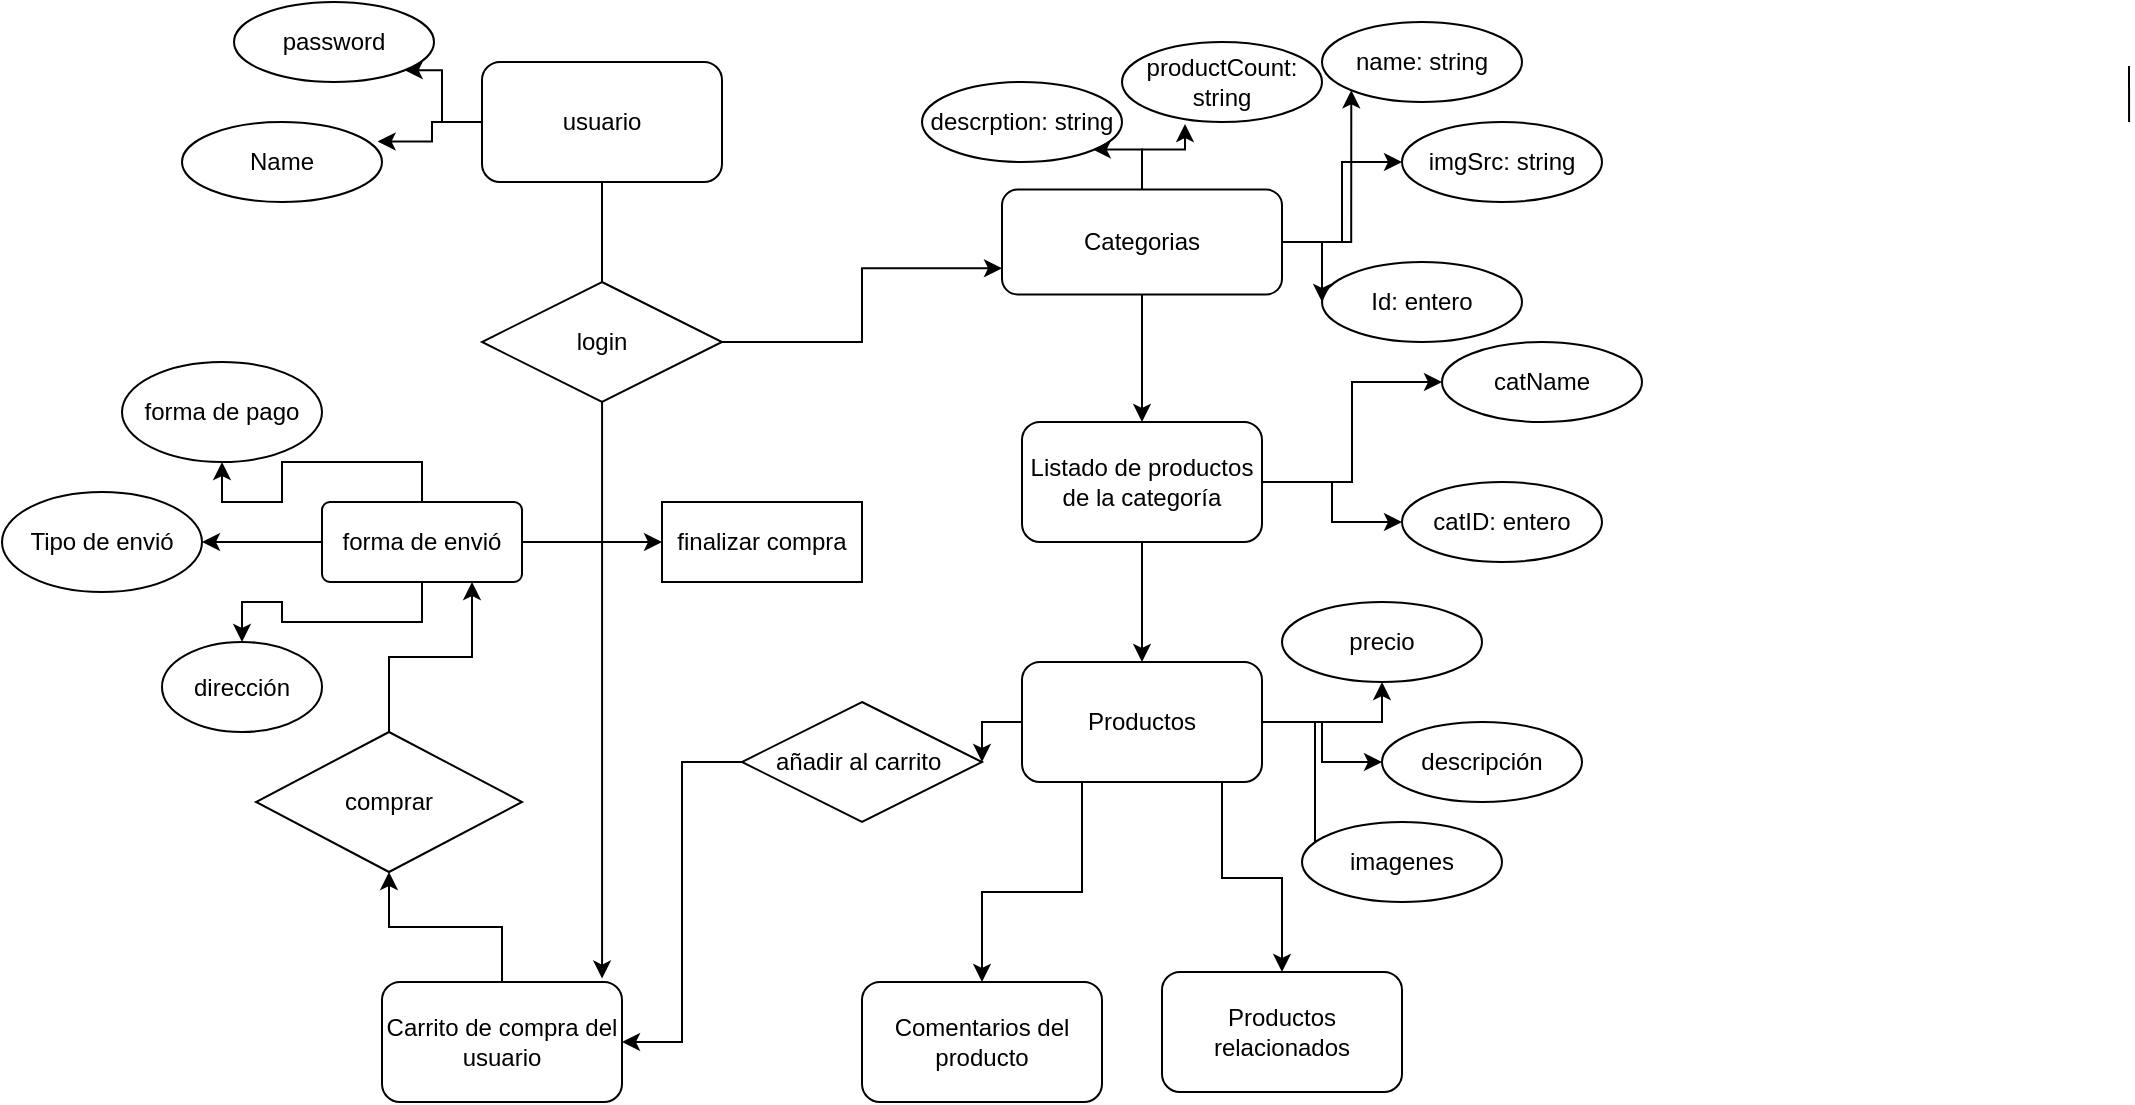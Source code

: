 <mxfile version="20.2.4" type="github">
  <diagram id="UOKE7kFAYAQwSe17MQpH" name="Página-1">
    <mxGraphModel dx="2376" dy="575" grid="1" gridSize="10" guides="1" tooltips="1" connect="1" arrows="1" fold="1" page="1" pageScale="1" pageWidth="1169" pageHeight="1654" math="0" shadow="0">
      <root>
        <mxCell id="0" />
        <mxCell id="1" parent="0" />
        <mxCell id="Vtf5XBeM0CI9h4jYCUQP-2" value="name: string" style="ellipse;whiteSpace=wrap;html=1;align=center;" parent="1" vertex="1">
          <mxGeometry x="-40" y="50" width="100" height="40" as="geometry" />
        </mxCell>
        <mxCell id="Vtf5XBeM0CI9h4jYCUQP-77" value="" style="endArrow=none;html=1;rounded=0;entryX=0.408;entryY=1.033;entryDx=0;entryDy=0;entryPerimeter=0;" parent="1" edge="1">
          <mxGeometry width="50" height="50" relative="1" as="geometry">
            <mxPoint x="363.54" y="100" as="sourcePoint" />
            <mxPoint x="363.5" y="71.98" as="targetPoint" />
          </mxGeometry>
        </mxCell>
        <mxCell id="Vtf5XBeM0CI9h4jYCUQP-3" value="descrption: string" style="ellipse;whiteSpace=wrap;html=1;align=center;" parent="1" vertex="1">
          <mxGeometry x="-240" y="80" width="100" height="40" as="geometry" />
        </mxCell>
        <mxCell id="Vtf5XBeM0CI9h4jYCUQP-4" value="Id: entero" style="ellipse;whiteSpace=wrap;html=1;align=center;" parent="1" vertex="1">
          <mxGeometry x="-40" y="170" width="100" height="40" as="geometry" />
        </mxCell>
        <mxCell id="Vtf5XBeM0CI9h4jYCUQP-5" value="productCount: string" style="ellipse;whiteSpace=wrap;html=1;align=center;" parent="1" vertex="1">
          <mxGeometry x="-140" y="60" width="100" height="40" as="geometry" />
        </mxCell>
        <mxCell id="pHeeVx_LeZRrPT3VCPxw-49" value="" style="edgeStyle=orthogonalEdgeStyle;rounded=0;orthogonalLoop=1;jettySize=auto;html=1;" parent="1" source="Vtf5XBeM0CI9h4jYCUQP-26" target="Vtf5XBeM0CI9h4jYCUQP-34" edge="1">
          <mxGeometry relative="1" as="geometry" />
        </mxCell>
        <mxCell id="pHeeVx_LeZRrPT3VCPxw-51" style="edgeStyle=orthogonalEdgeStyle;rounded=0;orthogonalLoop=1;jettySize=auto;html=1;" parent="1" source="Vtf5XBeM0CI9h4jYCUQP-26" target="Vtf5XBeM0CI9h4jYCUQP-33" edge="1">
          <mxGeometry relative="1" as="geometry" />
        </mxCell>
        <mxCell id="pHeeVx_LeZRrPT3VCPxw-68" value="" style="edgeStyle=orthogonalEdgeStyle;rounded=0;orthogonalLoop=1;jettySize=auto;html=1;" parent="1" source="Vtf5XBeM0CI9h4jYCUQP-26" target="Vtf5XBeM0CI9h4jYCUQP-28" edge="1">
          <mxGeometry relative="1" as="geometry" />
        </mxCell>
        <mxCell id="Vtf5XBeM0CI9h4jYCUQP-26" value="Listado de productos de la categoría" style="rounded=1;whiteSpace=wrap;html=1;" parent="1" vertex="1">
          <mxGeometry x="-190" y="250" width="120" height="60" as="geometry" />
        </mxCell>
        <mxCell id="pHeeVx_LeZRrPT3VCPxw-29" value="" style="edgeStyle=orthogonalEdgeStyle;rounded=0;orthogonalLoop=1;jettySize=auto;html=1;" parent="1" source="Vtf5XBeM0CI9h4jYCUQP-28" target="Vtf5XBeM0CI9h4jYCUQP-71" edge="1">
          <mxGeometry relative="1" as="geometry" />
        </mxCell>
        <mxCell id="pHeeVx_LeZRrPT3VCPxw-39" value="" style="edgeStyle=orthogonalEdgeStyle;rounded=0;orthogonalLoop=1;jettySize=auto;html=1;" parent="1" source="Vtf5XBeM0CI9h4jYCUQP-28" target="Vtf5XBeM0CI9h4jYCUQP-30" edge="1">
          <mxGeometry relative="1" as="geometry">
            <Array as="points">
              <mxPoint x="-160" y="485" />
              <mxPoint x="-210" y="485" />
            </Array>
          </mxGeometry>
        </mxCell>
        <mxCell id="pHeeVx_LeZRrPT3VCPxw-52" value="" style="edgeStyle=orthogonalEdgeStyle;rounded=0;orthogonalLoop=1;jettySize=auto;html=1;" parent="1" source="Vtf5XBeM0CI9h4jYCUQP-28" target="pHeeVx_LeZRrPT3VCPxw-48" edge="1">
          <mxGeometry relative="1" as="geometry" />
        </mxCell>
        <mxCell id="pHeeVx_LeZRrPT3VCPxw-53" style="edgeStyle=orthogonalEdgeStyle;rounded=0;orthogonalLoop=1;jettySize=auto;html=1;entryX=0.5;entryY=1;entryDx=0;entryDy=0;" parent="1" source="Vtf5XBeM0CI9h4jYCUQP-28" target="pHeeVx_LeZRrPT3VCPxw-47" edge="1">
          <mxGeometry relative="1" as="geometry" />
        </mxCell>
        <mxCell id="pHeeVx_LeZRrPT3VCPxw-55" style="edgeStyle=orthogonalEdgeStyle;rounded=0;orthogonalLoop=1;jettySize=auto;html=1;entryX=0.065;entryY=0.713;entryDx=0;entryDy=0;entryPerimeter=0;" parent="1" source="Vtf5XBeM0CI9h4jYCUQP-28" target="pHeeVx_LeZRrPT3VCPxw-54" edge="1">
          <mxGeometry relative="1" as="geometry" />
        </mxCell>
        <mxCell id="pHeeVx_LeZRrPT3VCPxw-57" style="edgeStyle=orthogonalEdgeStyle;rounded=0;orthogonalLoop=1;jettySize=auto;html=1;" parent="1" source="Vtf5XBeM0CI9h4jYCUQP-28" target="Vtf5XBeM0CI9h4jYCUQP-72" edge="1">
          <mxGeometry relative="1" as="geometry">
            <mxPoint x="-180" y="550" as="targetPoint" />
            <Array as="points">
              <mxPoint x="-90" y="478" />
              <mxPoint x="-60" y="478" />
            </Array>
          </mxGeometry>
        </mxCell>
        <mxCell id="Vtf5XBeM0CI9h4jYCUQP-28" value="Productos" style="rounded=1;whiteSpace=wrap;html=1;" parent="1" vertex="1">
          <mxGeometry x="-190" y="370" width="120" height="60" as="geometry" />
        </mxCell>
        <mxCell id="Vtf5XBeM0CI9h4jYCUQP-30" value="Comentarios del producto" style="rounded=1;whiteSpace=wrap;html=1;" parent="1" vertex="1">
          <mxGeometry x="-270" y="530" width="120" height="60" as="geometry" />
        </mxCell>
        <mxCell id="pHeeVx_LeZRrPT3VCPxw-30" value="" style="edgeStyle=orthogonalEdgeStyle;rounded=0;orthogonalLoop=1;jettySize=auto;html=1;" parent="1" source="Vtf5XBeM0CI9h4jYCUQP-31" target="pHeeVx_LeZRrPT3VCPxw-19" edge="1">
          <mxGeometry relative="1" as="geometry" />
        </mxCell>
        <mxCell id="Vtf5XBeM0CI9h4jYCUQP-31" value="Carrito de compra del usuario" style="rounded=1;whiteSpace=wrap;html=1;" parent="1" vertex="1">
          <mxGeometry x="-510" y="530" width="120" height="60" as="geometry" />
        </mxCell>
        <mxCell id="Vtf5XBeM0CI9h4jYCUQP-33" value="catID: entero" style="ellipse;whiteSpace=wrap;html=1;align=center;" parent="1" vertex="1">
          <mxGeometry y="280" width="100" height="40" as="geometry" />
        </mxCell>
        <mxCell id="Vtf5XBeM0CI9h4jYCUQP-34" value="catName" style="ellipse;whiteSpace=wrap;html=1;align=center;" parent="1" vertex="1">
          <mxGeometry x="20" y="210" width="100" height="40" as="geometry" />
        </mxCell>
        <mxCell id="pHeeVx_LeZRrPT3VCPxw-44" value="" style="edgeStyle=orthogonalEdgeStyle;rounded=0;orthogonalLoop=1;jettySize=auto;html=1;" parent="1" source="Vtf5XBeM0CI9h4jYCUQP-71" target="Vtf5XBeM0CI9h4jYCUQP-31" edge="1">
          <mxGeometry relative="1" as="geometry">
            <Array as="points">
              <mxPoint x="-360" y="420" />
              <mxPoint x="-360" y="560" />
            </Array>
          </mxGeometry>
        </mxCell>
        <mxCell id="Vtf5XBeM0CI9h4jYCUQP-71" value="añadir al carrito&amp;nbsp;" style="shape=rhombus;perimeter=rhombusPerimeter;whiteSpace=wrap;html=1;align=center;" parent="1" vertex="1">
          <mxGeometry x="-330" y="390" width="120" height="60" as="geometry" />
        </mxCell>
        <mxCell id="pHeeVx_LeZRrPT3VCPxw-42" value="" style="edgeStyle=orthogonalEdgeStyle;rounded=0;orthogonalLoop=1;jettySize=auto;html=1;" parent="1" source="pHeeVx_LeZRrPT3VCPxw-1" target="Vtf5XBeM0CI9h4jYCUQP-26" edge="1">
          <mxGeometry relative="1" as="geometry" />
        </mxCell>
        <mxCell id="pHeeVx_LeZRrPT3VCPxw-58" value="" style="edgeStyle=orthogonalEdgeStyle;rounded=0;orthogonalLoop=1;jettySize=auto;html=1;" parent="1" source="pHeeVx_LeZRrPT3VCPxw-1" target="Vtf5XBeM0CI9h4jYCUQP-6" edge="1">
          <mxGeometry relative="1" as="geometry" />
        </mxCell>
        <mxCell id="pHeeVx_LeZRrPT3VCPxw-59" style="edgeStyle=orthogonalEdgeStyle;rounded=0;orthogonalLoop=1;jettySize=auto;html=1;entryX=0;entryY=0.5;entryDx=0;entryDy=0;" parent="1" source="pHeeVx_LeZRrPT3VCPxw-1" target="Vtf5XBeM0CI9h4jYCUQP-4" edge="1">
          <mxGeometry relative="1" as="geometry" />
        </mxCell>
        <mxCell id="pHeeVx_LeZRrPT3VCPxw-60" style="edgeStyle=orthogonalEdgeStyle;rounded=0;orthogonalLoop=1;jettySize=auto;html=1;entryX=0;entryY=1;entryDx=0;entryDy=0;" parent="1" source="pHeeVx_LeZRrPT3VCPxw-1" target="Vtf5XBeM0CI9h4jYCUQP-2" edge="1">
          <mxGeometry relative="1" as="geometry" />
        </mxCell>
        <mxCell id="pHeeVx_LeZRrPT3VCPxw-61" style="edgeStyle=orthogonalEdgeStyle;rounded=0;orthogonalLoop=1;jettySize=auto;html=1;entryX=0.315;entryY=1.025;entryDx=0;entryDy=0;entryPerimeter=0;" parent="1" source="pHeeVx_LeZRrPT3VCPxw-1" target="Vtf5XBeM0CI9h4jYCUQP-5" edge="1">
          <mxGeometry relative="1" as="geometry" />
        </mxCell>
        <mxCell id="pHeeVx_LeZRrPT3VCPxw-62" style="edgeStyle=orthogonalEdgeStyle;rounded=0;orthogonalLoop=1;jettySize=auto;html=1;entryX=1;entryY=1;entryDx=0;entryDy=0;" parent="1" source="pHeeVx_LeZRrPT3VCPxw-1" target="Vtf5XBeM0CI9h4jYCUQP-3" edge="1">
          <mxGeometry relative="1" as="geometry" />
        </mxCell>
        <mxCell id="pHeeVx_LeZRrPT3VCPxw-1" value="Categorias" style="rounded=1;whiteSpace=wrap;html=1;" parent="1" vertex="1">
          <mxGeometry x="-200" y="133.75" width="140" height="52.5" as="geometry" />
        </mxCell>
        <mxCell id="pHeeVx_LeZRrPT3VCPxw-64" value="" style="edgeStyle=orthogonalEdgeStyle;rounded=0;orthogonalLoop=1;jettySize=auto;html=1;entryX=1;entryY=1;entryDx=0;entryDy=0;" parent="1" source="pHeeVx_LeZRrPT3VCPxw-6" target="pHeeVx_LeZRrPT3VCPxw-9" edge="1">
          <mxGeometry relative="1" as="geometry" />
        </mxCell>
        <mxCell id="pHeeVx_LeZRrPT3VCPxw-65" style="edgeStyle=orthogonalEdgeStyle;rounded=0;orthogonalLoop=1;jettySize=auto;html=1;entryX=0.978;entryY=0.244;entryDx=0;entryDy=0;entryPerimeter=0;" parent="1" source="pHeeVx_LeZRrPT3VCPxw-6" target="pHeeVx_LeZRrPT3VCPxw-10" edge="1">
          <mxGeometry relative="1" as="geometry" />
        </mxCell>
        <mxCell id="pHeeVx_LeZRrPT3VCPxw-6" value="usuario" style="rounded=1;whiteSpace=wrap;html=1;" parent="1" vertex="1">
          <mxGeometry x="-460" y="70" width="120" height="60" as="geometry" />
        </mxCell>
        <mxCell id="pHeeVx_LeZRrPT3VCPxw-9" value="password" style="ellipse;whiteSpace=wrap;html=1;align=center;" parent="1" vertex="1">
          <mxGeometry x="-584" y="40" width="100" height="40" as="geometry" />
        </mxCell>
        <mxCell id="pHeeVx_LeZRrPT3VCPxw-10" value="Name" style="ellipse;whiteSpace=wrap;html=1;align=center;" parent="1" vertex="1">
          <mxGeometry x="-610" y="100" width="100" height="40" as="geometry" />
        </mxCell>
        <mxCell id="pHeeVx_LeZRrPT3VCPxw-21" value="" style="edgeStyle=orthogonalEdgeStyle;rounded=0;orthogonalLoop=1;jettySize=auto;html=1;entryX=0.75;entryY=1;entryDx=0;entryDy=0;" parent="1" source="pHeeVx_LeZRrPT3VCPxw-19" target="pHeeVx_LeZRrPT3VCPxw-22" edge="1">
          <mxGeometry relative="1" as="geometry">
            <mxPoint x="-460" y="360" as="targetPoint" />
          </mxGeometry>
        </mxCell>
        <mxCell id="pHeeVx_LeZRrPT3VCPxw-19" value="comprar" style="shape=rhombus;perimeter=rhombusPerimeter;whiteSpace=wrap;html=1;align=center;" parent="1" vertex="1">
          <mxGeometry x="-573" y="405" width="133" height="70" as="geometry" />
        </mxCell>
        <mxCell id="pHeeVx_LeZRrPT3VCPxw-24" value="" style="edgeStyle=orthogonalEdgeStyle;rounded=0;orthogonalLoop=1;jettySize=auto;html=1;" parent="1" source="pHeeVx_LeZRrPT3VCPxw-22" target="pHeeVx_LeZRrPT3VCPxw-23" edge="1">
          <mxGeometry relative="1" as="geometry" />
        </mxCell>
        <mxCell id="pHeeVx_LeZRrPT3VCPxw-27" value="" style="edgeStyle=orthogonalEdgeStyle;rounded=0;orthogonalLoop=1;jettySize=auto;html=1;" parent="1" source="pHeeVx_LeZRrPT3VCPxw-22" target="pHeeVx_LeZRrPT3VCPxw-25" edge="1">
          <mxGeometry relative="1" as="geometry" />
        </mxCell>
        <mxCell id="pHeeVx_LeZRrPT3VCPxw-37" value="" style="edgeStyle=orthogonalEdgeStyle;rounded=0;orthogonalLoop=1;jettySize=auto;html=1;" parent="1" source="pHeeVx_LeZRrPT3VCPxw-22" target="pHeeVx_LeZRrPT3VCPxw-36" edge="1">
          <mxGeometry relative="1" as="geometry" />
        </mxCell>
        <mxCell id="pHeeVx_LeZRrPT3VCPxw-71" value="" style="edgeStyle=orthogonalEdgeStyle;rounded=0;orthogonalLoop=1;jettySize=auto;html=1;" parent="1" source="pHeeVx_LeZRrPT3VCPxw-22" target="pHeeVx_LeZRrPT3VCPxw-70" edge="1">
          <mxGeometry relative="1" as="geometry" />
        </mxCell>
        <mxCell id="pHeeVx_LeZRrPT3VCPxw-22" value="forma de envió" style="rounded=1;arcSize=10;whiteSpace=wrap;html=1;align=center;" parent="1" vertex="1">
          <mxGeometry x="-540" y="290" width="100" height="40" as="geometry" />
        </mxCell>
        <mxCell id="pHeeVx_LeZRrPT3VCPxw-23" value="forma de pago" style="ellipse;whiteSpace=wrap;html=1;rounded=1;arcSize=10;" parent="1" vertex="1">
          <mxGeometry x="-640" y="220" width="100" height="50" as="geometry" />
        </mxCell>
        <mxCell id="pHeeVx_LeZRrPT3VCPxw-25" value="dirección" style="ellipse;whiteSpace=wrap;html=1;rounded=1;arcSize=10;" parent="1" vertex="1">
          <mxGeometry x="-620" y="360" width="80" height="45" as="geometry" />
        </mxCell>
        <mxCell id="pHeeVx_LeZRrPT3VCPxw-36" value="Tipo de envió" style="ellipse;whiteSpace=wrap;html=1;rounded=1;arcSize=10;" parent="1" vertex="1">
          <mxGeometry x="-700" y="285" width="100" height="50" as="geometry" />
        </mxCell>
        <mxCell id="Vtf5XBeM0CI9h4jYCUQP-6" value="imgSrc: string" style="ellipse;whiteSpace=wrap;html=1;align=center;" parent="1" vertex="1">
          <mxGeometry y="100" width="100" height="40" as="geometry" />
        </mxCell>
        <mxCell id="Vtf5XBeM0CI9h4jYCUQP-72" value="Productos relacionados" style="rounded=1;whiteSpace=wrap;html=1;" parent="1" vertex="1">
          <mxGeometry x="-120" y="525" width="120" height="60" as="geometry" />
        </mxCell>
        <mxCell id="pHeeVx_LeZRrPT3VCPxw-47" value="precio" style="ellipse;whiteSpace=wrap;html=1;align=center;" parent="1" vertex="1">
          <mxGeometry x="-60" y="340" width="100" height="40" as="geometry" />
        </mxCell>
        <mxCell id="pHeeVx_LeZRrPT3VCPxw-48" value="descripción" style="ellipse;whiteSpace=wrap;html=1;align=center;" parent="1" vertex="1">
          <mxGeometry x="-10" y="400" width="100" height="40" as="geometry" />
        </mxCell>
        <mxCell id="pHeeVx_LeZRrPT3VCPxw-54" value="imagenes" style="ellipse;whiteSpace=wrap;html=1;align=center;" parent="1" vertex="1">
          <mxGeometry x="-50" y="450" width="100" height="40" as="geometry" />
        </mxCell>
        <mxCell id="pHeeVx_LeZRrPT3VCPxw-70" value="finalizar compra" style="whiteSpace=wrap;html=1;align=center;" parent="1" vertex="1">
          <mxGeometry x="-370" y="290" width="100" height="40" as="geometry" />
        </mxCell>
        <mxCell id="ji5s_a3v_bwhQDKAvWgb-3" value="" style="edgeStyle=orthogonalEdgeStyle;rounded=0;orthogonalLoop=1;jettySize=auto;html=1;endArrow=none;" edge="1" parent="1" source="pHeeVx_LeZRrPT3VCPxw-6" target="ji5s_a3v_bwhQDKAvWgb-2">
          <mxGeometry relative="1" as="geometry">
            <mxPoint x="-281.5" y="170" as="sourcePoint" />
            <mxPoint x="-200" y="170.1" as="targetPoint" />
          </mxGeometry>
        </mxCell>
        <mxCell id="ji5s_a3v_bwhQDKAvWgb-118" style="edgeStyle=orthogonalEdgeStyle;rounded=0;orthogonalLoop=1;jettySize=auto;html=1;entryX=0.917;entryY=-0.029;entryDx=0;entryDy=0;entryPerimeter=0;" edge="1" parent="1" source="ji5s_a3v_bwhQDKAvWgb-2" target="Vtf5XBeM0CI9h4jYCUQP-31">
          <mxGeometry relative="1" as="geometry" />
        </mxCell>
        <mxCell id="ji5s_a3v_bwhQDKAvWgb-119" style="edgeStyle=orthogonalEdgeStyle;rounded=0;orthogonalLoop=1;jettySize=auto;html=1;entryX=0;entryY=0.75;entryDx=0;entryDy=0;" edge="1" parent="1" source="ji5s_a3v_bwhQDKAvWgb-2" target="pHeeVx_LeZRrPT3VCPxw-1">
          <mxGeometry relative="1" as="geometry" />
        </mxCell>
        <mxCell id="ji5s_a3v_bwhQDKAvWgb-2" value="login" style="shape=rhombus;perimeter=rhombusPerimeter;whiteSpace=wrap;html=1;align=center;" vertex="1" parent="1">
          <mxGeometry x="-460" y="180" width="120" height="60" as="geometry" />
        </mxCell>
      </root>
    </mxGraphModel>
  </diagram>
</mxfile>
